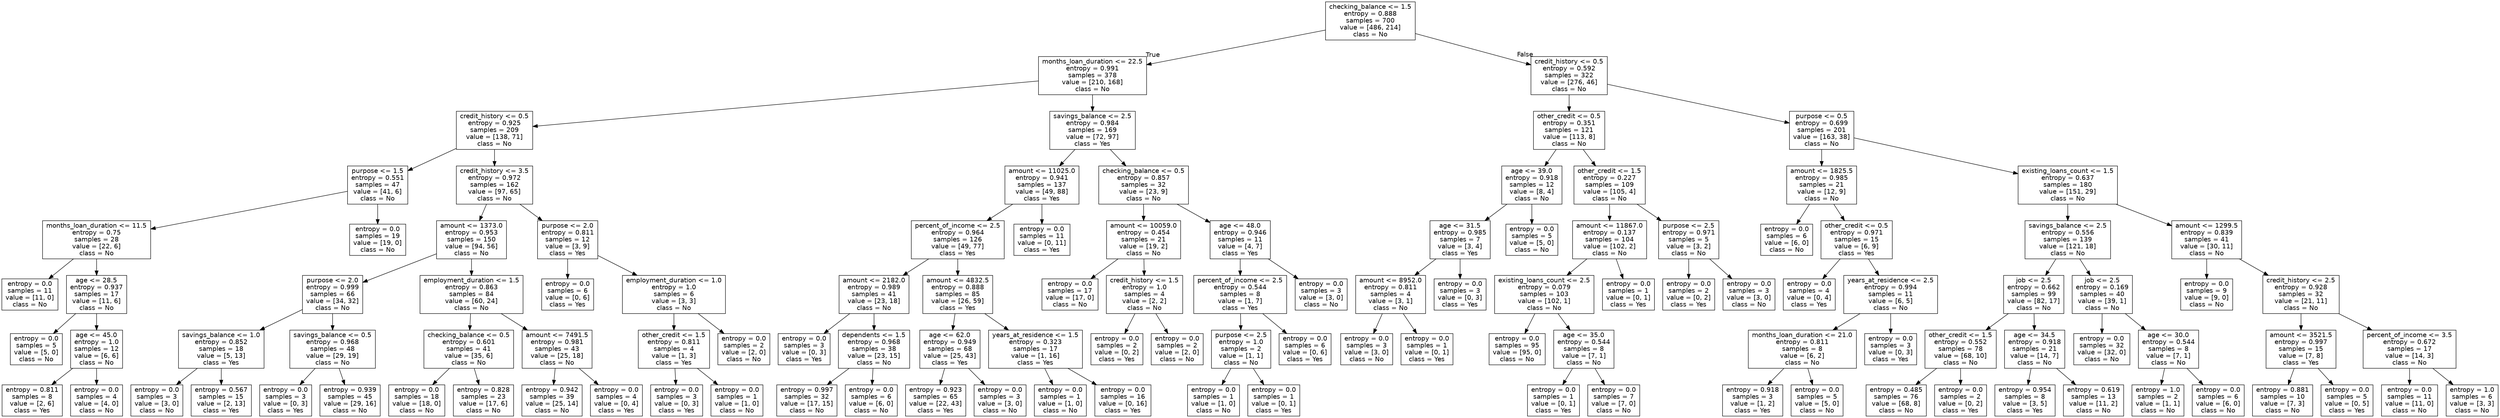 digraph Tree {
node [shape=box, fontname="helvetica"] ;
edge [fontname="helvetica"] ;
0 [label="checking_balance <= 1.5\nentropy = 0.888\nsamples = 700\nvalue = [486, 214]\nclass = No"] ;
1 [label="months_loan_duration <= 22.5\nentropy = 0.991\nsamples = 378\nvalue = [210, 168]\nclass = No"] ;
0 -> 1 [labeldistance=2.5, labelangle=45, headlabel="True"] ;
2 [label="credit_history <= 0.5\nentropy = 0.925\nsamples = 209\nvalue = [138, 71]\nclass = No"] ;
1 -> 2 ;
3 [label="purpose <= 1.5\nentropy = 0.551\nsamples = 47\nvalue = [41, 6]\nclass = No"] ;
2 -> 3 ;
4 [label="months_loan_duration <= 11.5\nentropy = 0.75\nsamples = 28\nvalue = [22, 6]\nclass = No"] ;
3 -> 4 ;
5 [label="entropy = 0.0\nsamples = 11\nvalue = [11, 0]\nclass = No"] ;
4 -> 5 ;
6 [label="age <= 28.5\nentropy = 0.937\nsamples = 17\nvalue = [11, 6]\nclass = No"] ;
4 -> 6 ;
7 [label="entropy = 0.0\nsamples = 5\nvalue = [5, 0]\nclass = No"] ;
6 -> 7 ;
8 [label="age <= 45.0\nentropy = 1.0\nsamples = 12\nvalue = [6, 6]\nclass = No"] ;
6 -> 8 ;
9 [label="entropy = 0.811\nsamples = 8\nvalue = [2, 6]\nclass = Yes"] ;
8 -> 9 ;
10 [label="entropy = 0.0\nsamples = 4\nvalue = [4, 0]\nclass = No"] ;
8 -> 10 ;
11 [label="entropy = 0.0\nsamples = 19\nvalue = [19, 0]\nclass = No"] ;
3 -> 11 ;
12 [label="credit_history <= 3.5\nentropy = 0.972\nsamples = 162\nvalue = [97, 65]\nclass = No"] ;
2 -> 12 ;
13 [label="amount <= 1373.0\nentropy = 0.953\nsamples = 150\nvalue = [94, 56]\nclass = No"] ;
12 -> 13 ;
14 [label="purpose <= 2.0\nentropy = 0.999\nsamples = 66\nvalue = [34, 32]\nclass = No"] ;
13 -> 14 ;
15 [label="savings_balance <= 1.0\nentropy = 0.852\nsamples = 18\nvalue = [5, 13]\nclass = Yes"] ;
14 -> 15 ;
16 [label="entropy = 0.0\nsamples = 3\nvalue = [3, 0]\nclass = No"] ;
15 -> 16 ;
17 [label="entropy = 0.567\nsamples = 15\nvalue = [2, 13]\nclass = Yes"] ;
15 -> 17 ;
18 [label="savings_balance <= 0.5\nentropy = 0.968\nsamples = 48\nvalue = [29, 19]\nclass = No"] ;
14 -> 18 ;
19 [label="entropy = 0.0\nsamples = 3\nvalue = [0, 3]\nclass = Yes"] ;
18 -> 19 ;
20 [label="entropy = 0.939\nsamples = 45\nvalue = [29, 16]\nclass = No"] ;
18 -> 20 ;
21 [label="employment_duration <= 1.5\nentropy = 0.863\nsamples = 84\nvalue = [60, 24]\nclass = No"] ;
13 -> 21 ;
22 [label="checking_balance <= 0.5\nentropy = 0.601\nsamples = 41\nvalue = [35, 6]\nclass = No"] ;
21 -> 22 ;
23 [label="entropy = 0.0\nsamples = 18\nvalue = [18, 0]\nclass = No"] ;
22 -> 23 ;
24 [label="entropy = 0.828\nsamples = 23\nvalue = [17, 6]\nclass = No"] ;
22 -> 24 ;
25 [label="amount <= 7491.5\nentropy = 0.981\nsamples = 43\nvalue = [25, 18]\nclass = No"] ;
21 -> 25 ;
26 [label="entropy = 0.942\nsamples = 39\nvalue = [25, 14]\nclass = No"] ;
25 -> 26 ;
27 [label="entropy = 0.0\nsamples = 4\nvalue = [0, 4]\nclass = Yes"] ;
25 -> 27 ;
28 [label="purpose <= 2.0\nentropy = 0.811\nsamples = 12\nvalue = [3, 9]\nclass = Yes"] ;
12 -> 28 ;
29 [label="entropy = 0.0\nsamples = 6\nvalue = [0, 6]\nclass = Yes"] ;
28 -> 29 ;
30 [label="employment_duration <= 1.0\nentropy = 1.0\nsamples = 6\nvalue = [3, 3]\nclass = No"] ;
28 -> 30 ;
31 [label="other_credit <= 1.5\nentropy = 0.811\nsamples = 4\nvalue = [1, 3]\nclass = Yes"] ;
30 -> 31 ;
32 [label="entropy = 0.0\nsamples = 3\nvalue = [0, 3]\nclass = Yes"] ;
31 -> 32 ;
33 [label="entropy = 0.0\nsamples = 1\nvalue = [1, 0]\nclass = No"] ;
31 -> 33 ;
34 [label="entropy = 0.0\nsamples = 2\nvalue = [2, 0]\nclass = No"] ;
30 -> 34 ;
35 [label="savings_balance <= 2.5\nentropy = 0.984\nsamples = 169\nvalue = [72, 97]\nclass = Yes"] ;
1 -> 35 ;
36 [label="amount <= 11025.0\nentropy = 0.941\nsamples = 137\nvalue = [49, 88]\nclass = Yes"] ;
35 -> 36 ;
37 [label="percent_of_income <= 2.5\nentropy = 0.964\nsamples = 126\nvalue = [49, 77]\nclass = Yes"] ;
36 -> 37 ;
38 [label="amount <= 2182.0\nentropy = 0.989\nsamples = 41\nvalue = [23, 18]\nclass = No"] ;
37 -> 38 ;
39 [label="entropy = 0.0\nsamples = 3\nvalue = [0, 3]\nclass = Yes"] ;
38 -> 39 ;
40 [label="dependents <= 1.5\nentropy = 0.968\nsamples = 38\nvalue = [23, 15]\nclass = No"] ;
38 -> 40 ;
41 [label="entropy = 0.997\nsamples = 32\nvalue = [17, 15]\nclass = No"] ;
40 -> 41 ;
42 [label="entropy = 0.0\nsamples = 6\nvalue = [6, 0]\nclass = No"] ;
40 -> 42 ;
43 [label="amount <= 4832.5\nentropy = 0.888\nsamples = 85\nvalue = [26, 59]\nclass = Yes"] ;
37 -> 43 ;
44 [label="age <= 62.0\nentropy = 0.949\nsamples = 68\nvalue = [25, 43]\nclass = Yes"] ;
43 -> 44 ;
45 [label="entropy = 0.923\nsamples = 65\nvalue = [22, 43]\nclass = Yes"] ;
44 -> 45 ;
46 [label="entropy = 0.0\nsamples = 3\nvalue = [3, 0]\nclass = No"] ;
44 -> 46 ;
47 [label="years_at_residence <= 1.5\nentropy = 0.323\nsamples = 17\nvalue = [1, 16]\nclass = Yes"] ;
43 -> 47 ;
48 [label="entropy = 0.0\nsamples = 1\nvalue = [1, 0]\nclass = No"] ;
47 -> 48 ;
49 [label="entropy = 0.0\nsamples = 16\nvalue = [0, 16]\nclass = Yes"] ;
47 -> 49 ;
50 [label="entropy = 0.0\nsamples = 11\nvalue = [0, 11]\nclass = Yes"] ;
36 -> 50 ;
51 [label="checking_balance <= 0.5\nentropy = 0.857\nsamples = 32\nvalue = [23, 9]\nclass = No"] ;
35 -> 51 ;
52 [label="amount <= 10059.0\nentropy = 0.454\nsamples = 21\nvalue = [19, 2]\nclass = No"] ;
51 -> 52 ;
53 [label="entropy = 0.0\nsamples = 17\nvalue = [17, 0]\nclass = No"] ;
52 -> 53 ;
54 [label="credit_history <= 1.5\nentropy = 1.0\nsamples = 4\nvalue = [2, 2]\nclass = No"] ;
52 -> 54 ;
55 [label="entropy = 0.0\nsamples = 2\nvalue = [0, 2]\nclass = Yes"] ;
54 -> 55 ;
56 [label="entropy = 0.0\nsamples = 2\nvalue = [2, 0]\nclass = No"] ;
54 -> 56 ;
57 [label="age <= 48.0\nentropy = 0.946\nsamples = 11\nvalue = [4, 7]\nclass = Yes"] ;
51 -> 57 ;
58 [label="percent_of_income <= 2.5\nentropy = 0.544\nsamples = 8\nvalue = [1, 7]\nclass = Yes"] ;
57 -> 58 ;
59 [label="purpose <= 2.5\nentropy = 1.0\nsamples = 2\nvalue = [1, 1]\nclass = No"] ;
58 -> 59 ;
60 [label="entropy = 0.0\nsamples = 1\nvalue = [1, 0]\nclass = No"] ;
59 -> 60 ;
61 [label="entropy = 0.0\nsamples = 1\nvalue = [0, 1]\nclass = Yes"] ;
59 -> 61 ;
62 [label="entropy = 0.0\nsamples = 6\nvalue = [0, 6]\nclass = Yes"] ;
58 -> 62 ;
63 [label="entropy = 0.0\nsamples = 3\nvalue = [3, 0]\nclass = No"] ;
57 -> 63 ;
64 [label="credit_history <= 0.5\nentropy = 0.592\nsamples = 322\nvalue = [276, 46]\nclass = No"] ;
0 -> 64 [labeldistance=2.5, labelangle=-45, headlabel="False"] ;
65 [label="other_credit <= 0.5\nentropy = 0.351\nsamples = 121\nvalue = [113, 8]\nclass = No"] ;
64 -> 65 ;
66 [label="age <= 39.0\nentropy = 0.918\nsamples = 12\nvalue = [8, 4]\nclass = No"] ;
65 -> 66 ;
67 [label="age <= 31.5\nentropy = 0.985\nsamples = 7\nvalue = [3, 4]\nclass = Yes"] ;
66 -> 67 ;
68 [label="amount <= 8952.0\nentropy = 0.811\nsamples = 4\nvalue = [3, 1]\nclass = No"] ;
67 -> 68 ;
69 [label="entropy = 0.0\nsamples = 3\nvalue = [3, 0]\nclass = No"] ;
68 -> 69 ;
70 [label="entropy = 0.0\nsamples = 1\nvalue = [0, 1]\nclass = Yes"] ;
68 -> 70 ;
71 [label="entropy = 0.0\nsamples = 3\nvalue = [0, 3]\nclass = Yes"] ;
67 -> 71 ;
72 [label="entropy = 0.0\nsamples = 5\nvalue = [5, 0]\nclass = No"] ;
66 -> 72 ;
73 [label="other_credit <= 1.5\nentropy = 0.227\nsamples = 109\nvalue = [105, 4]\nclass = No"] ;
65 -> 73 ;
74 [label="amount <= 11867.0\nentropy = 0.137\nsamples = 104\nvalue = [102, 2]\nclass = No"] ;
73 -> 74 ;
75 [label="existing_loans_count <= 2.5\nentropy = 0.079\nsamples = 103\nvalue = [102, 1]\nclass = No"] ;
74 -> 75 ;
76 [label="entropy = 0.0\nsamples = 95\nvalue = [95, 0]\nclass = No"] ;
75 -> 76 ;
77 [label="age <= 35.0\nentropy = 0.544\nsamples = 8\nvalue = [7, 1]\nclass = No"] ;
75 -> 77 ;
78 [label="entropy = 0.0\nsamples = 1\nvalue = [0, 1]\nclass = Yes"] ;
77 -> 78 ;
79 [label="entropy = 0.0\nsamples = 7\nvalue = [7, 0]\nclass = No"] ;
77 -> 79 ;
80 [label="entropy = 0.0\nsamples = 1\nvalue = [0, 1]\nclass = Yes"] ;
74 -> 80 ;
81 [label="purpose <= 2.5\nentropy = 0.971\nsamples = 5\nvalue = [3, 2]\nclass = No"] ;
73 -> 81 ;
82 [label="entropy = 0.0\nsamples = 2\nvalue = [0, 2]\nclass = Yes"] ;
81 -> 82 ;
83 [label="entropy = 0.0\nsamples = 3\nvalue = [3, 0]\nclass = No"] ;
81 -> 83 ;
84 [label="purpose <= 0.5\nentropy = 0.699\nsamples = 201\nvalue = [163, 38]\nclass = No"] ;
64 -> 84 ;
85 [label="amount <= 1825.5\nentropy = 0.985\nsamples = 21\nvalue = [12, 9]\nclass = No"] ;
84 -> 85 ;
86 [label="entropy = 0.0\nsamples = 6\nvalue = [6, 0]\nclass = No"] ;
85 -> 86 ;
87 [label="other_credit <= 0.5\nentropy = 0.971\nsamples = 15\nvalue = [6, 9]\nclass = Yes"] ;
85 -> 87 ;
88 [label="entropy = 0.0\nsamples = 4\nvalue = [0, 4]\nclass = Yes"] ;
87 -> 88 ;
89 [label="years_at_residence <= 2.5\nentropy = 0.994\nsamples = 11\nvalue = [6, 5]\nclass = No"] ;
87 -> 89 ;
90 [label="months_loan_duration <= 21.0\nentropy = 0.811\nsamples = 8\nvalue = [6, 2]\nclass = No"] ;
89 -> 90 ;
91 [label="entropy = 0.918\nsamples = 3\nvalue = [1, 2]\nclass = Yes"] ;
90 -> 91 ;
92 [label="entropy = 0.0\nsamples = 5\nvalue = [5, 0]\nclass = No"] ;
90 -> 92 ;
93 [label="entropy = 0.0\nsamples = 3\nvalue = [0, 3]\nclass = Yes"] ;
89 -> 93 ;
94 [label="existing_loans_count <= 1.5\nentropy = 0.637\nsamples = 180\nvalue = [151, 29]\nclass = No"] ;
84 -> 94 ;
95 [label="savings_balance <= 2.5\nentropy = 0.556\nsamples = 139\nvalue = [121, 18]\nclass = No"] ;
94 -> 95 ;
96 [label="job <= 2.5\nentropy = 0.662\nsamples = 99\nvalue = [82, 17]\nclass = No"] ;
95 -> 96 ;
97 [label="other_credit <= 1.5\nentropy = 0.552\nsamples = 78\nvalue = [68, 10]\nclass = No"] ;
96 -> 97 ;
98 [label="entropy = 0.485\nsamples = 76\nvalue = [68, 8]\nclass = No"] ;
97 -> 98 ;
99 [label="entropy = 0.0\nsamples = 2\nvalue = [0, 2]\nclass = Yes"] ;
97 -> 99 ;
100 [label="age <= 34.5\nentropy = 0.918\nsamples = 21\nvalue = [14, 7]\nclass = No"] ;
96 -> 100 ;
101 [label="entropy = 0.954\nsamples = 8\nvalue = [3, 5]\nclass = Yes"] ;
100 -> 101 ;
102 [label="entropy = 0.619\nsamples = 13\nvalue = [11, 2]\nclass = No"] ;
100 -> 102 ;
103 [label="job <= 2.5\nentropy = 0.169\nsamples = 40\nvalue = [39, 1]\nclass = No"] ;
95 -> 103 ;
104 [label="entropy = 0.0\nsamples = 32\nvalue = [32, 0]\nclass = No"] ;
103 -> 104 ;
105 [label="age <= 30.0\nentropy = 0.544\nsamples = 8\nvalue = [7, 1]\nclass = No"] ;
103 -> 105 ;
106 [label="entropy = 1.0\nsamples = 2\nvalue = [1, 1]\nclass = No"] ;
105 -> 106 ;
107 [label="entropy = 0.0\nsamples = 6\nvalue = [6, 0]\nclass = No"] ;
105 -> 107 ;
108 [label="amount <= 1299.5\nentropy = 0.839\nsamples = 41\nvalue = [30, 11]\nclass = No"] ;
94 -> 108 ;
109 [label="entropy = 0.0\nsamples = 9\nvalue = [9, 0]\nclass = No"] ;
108 -> 109 ;
110 [label="credit_history <= 2.5\nentropy = 0.928\nsamples = 32\nvalue = [21, 11]\nclass = No"] ;
108 -> 110 ;
111 [label="amount <= 3521.5\nentropy = 0.997\nsamples = 15\nvalue = [7, 8]\nclass = Yes"] ;
110 -> 111 ;
112 [label="entropy = 0.881\nsamples = 10\nvalue = [7, 3]\nclass = No"] ;
111 -> 112 ;
113 [label="entropy = 0.0\nsamples = 5\nvalue = [0, 5]\nclass = Yes"] ;
111 -> 113 ;
114 [label="percent_of_income <= 3.5\nentropy = 0.672\nsamples = 17\nvalue = [14, 3]\nclass = No"] ;
110 -> 114 ;
115 [label="entropy = 0.0\nsamples = 11\nvalue = [11, 0]\nclass = No"] ;
114 -> 115 ;
116 [label="entropy = 1.0\nsamples = 6\nvalue = [3, 3]\nclass = No"] ;
114 -> 116 ;
}